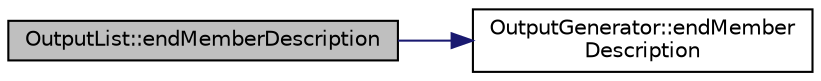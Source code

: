digraph "OutputList::endMemberDescription"
{
 // LATEX_PDF_SIZE
  edge [fontname="Helvetica",fontsize="10",labelfontname="Helvetica",labelfontsize="10"];
  node [fontname="Helvetica",fontsize="10",shape=record];
  rankdir="LR";
  Node1 [label="OutputList::endMemberDescription",height=0.2,width=0.4,color="black", fillcolor="grey75", style="filled", fontcolor="black",tooltip=" "];
  Node1 -> Node2 [color="midnightblue",fontsize="10",style="solid",fontname="Helvetica"];
  Node2 [label="OutputGenerator::endMember\lDescription",height=0.2,width=0.4,color="black", fillcolor="white", style="filled",URL="$classOutputGenerator.html#af7f56035354567686d15ab77e1f6f31d",tooltip=" "];
}
